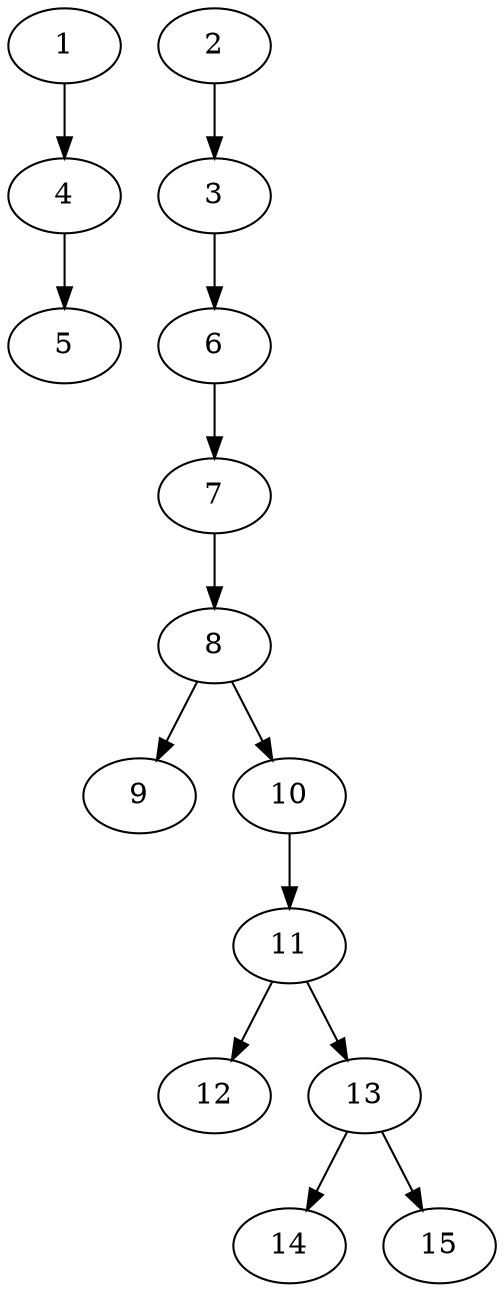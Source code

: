// DAG (tier=1-easy, mode=data, n=15, ccr=0.334, fat=0.388, density=0.365, regular=0.614, jump=0.014, mindata=1048576, maxdata=8388608)
// DAG automatically generated by daggen at Sun Aug 24 16:33:33 2025
// /home/ermia/Project/Environments/daggen/bin/daggen --dot --ccr 0.334 --fat 0.388 --regular 0.614 --density 0.365 --jump 0.014 --mindata 1048576 --maxdata 8388608 -n 15 
digraph G {
  1 [size="7198180981781857", alpha="0.14", expect_size="3599090490890928"]
  1 -> 4 [size ="15401694003200"]
  2 [size="103936557323911760", alpha="0.11", expect_size="51968278661955880"]
  2 -> 3 [size ="48883740704768"]
  3 [size="529233432976118336", alpha="0.08", expect_size="264616716488059168"]
  3 -> 6 [size ="445805022412800"]
  4 [size="303689429470447", alpha="0.15", expect_size="151844714735223"]
  4 -> 5 [size ="28338764644352"]
  5 [size="4426053829132708", alpha="0.14", expect_size="2213026914566354"]
  6 [size="33390811856141544", alpha="0.10", expect_size="16695405928070772"]
  6 -> 7 [size ="560615915520000"]
  7 [size="567418652537098880", alpha="0.02", expect_size="283709326268549440"]
  7 -> 8 [size ="229540508991488"]
  8 [size="3132110977169543", alpha="0.06", expect_size="1566055488584771"]
  8 -> 9 [size ="70208026836992"]
  8 -> 10 [size ="70208026836992"]
  9 [size="250005089701741985792", alpha="0.18", expect_size="125002544850870992896"]
  10 [size="337767760575200231424", alpha="0.14", expect_size="168883880287600115712"]
  10 -> 11 [size ="388003327377408"]
  11 [size="388253893668060480", alpha="0.11", expect_size="194126946834030240"]
  11 -> 12 [size ="141494417620992"]
  11 -> 13 [size ="141494417620992"]
  12 [size="1675999318114304000", alpha="0.11", expect_size="837999659057152000"]
  13 [size="100493309865326032", alpha="0.03", expect_size="50246654932663016"]
  13 -> 14 [size ="38956905267200"]
  13 -> 15 [size ="38956905267200"]
  14 [size="411894554638474543104", alpha="0.09", expect_size="205947277319237271552"]
  15 [size="101543239897353027584", alpha="0.15", expect_size="50771619948676513792"]
}